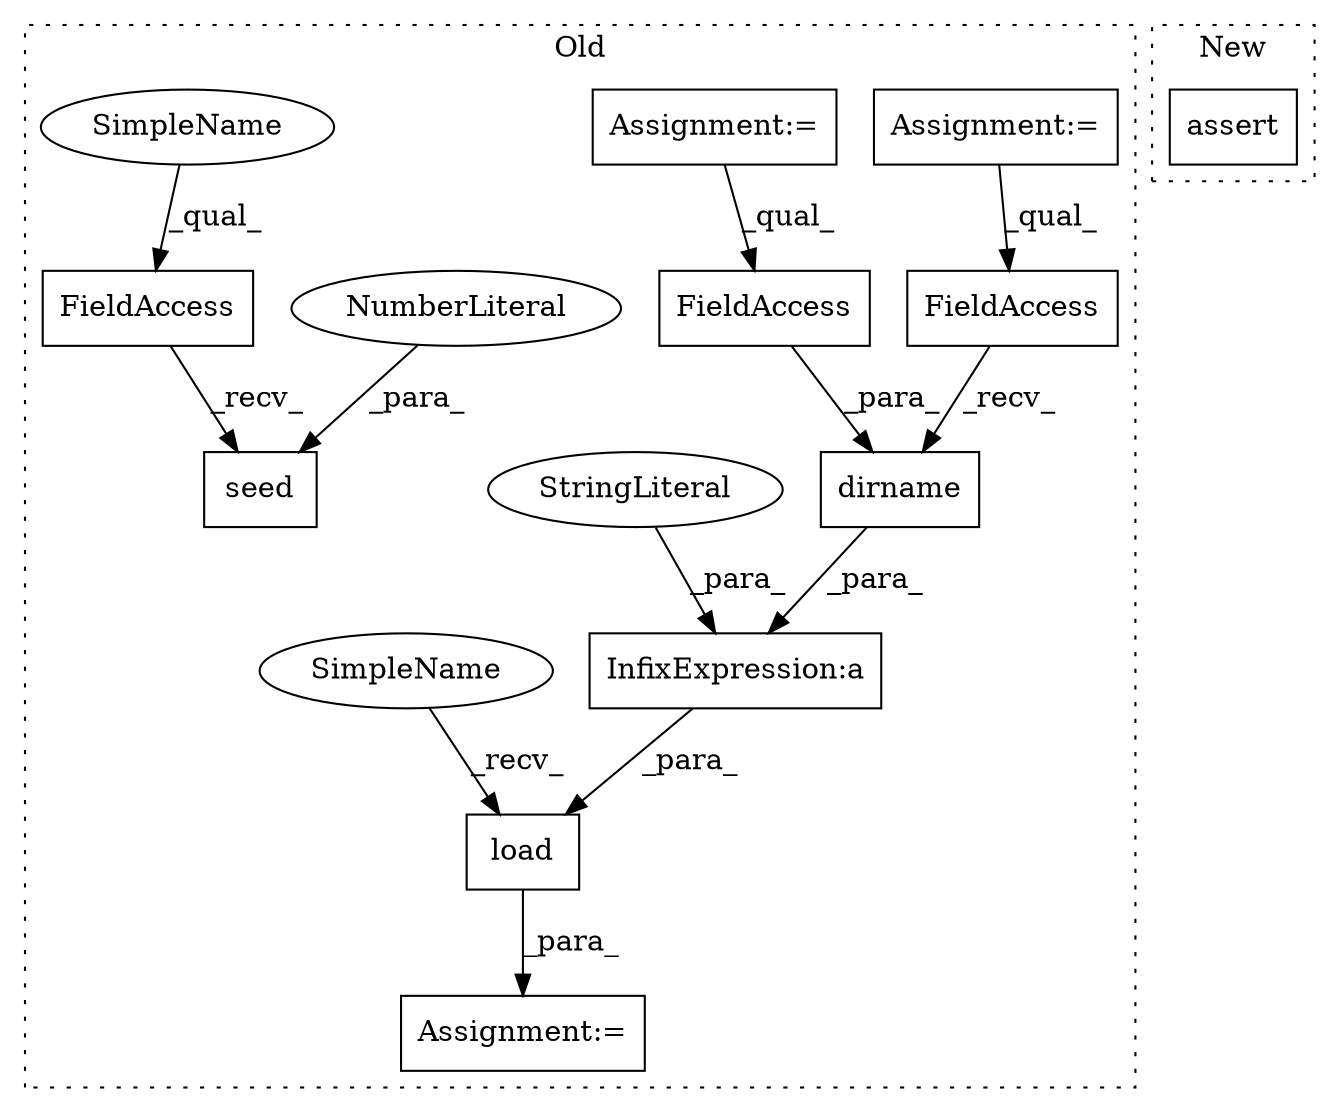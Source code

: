digraph G {
subgraph cluster0 {
1 [label="load" a="32" s="511,581" l="5,1" shape="box"];
3 [label="Assignment:=" a="7" s="504" l="1" shape="box"];
4 [label="Assignment:=" a="7" s="323" l="2" shape="box"];
5 [label="Assignment:=" a="7" s="373" l="8" shape="box"];
6 [label="FieldAccess" a="22" s="387" l="12" shape="box"];
7 [label="InfixExpression:a" a="27" s="550" l="3" shape="box"];
8 [label="seed" a="32" s="400,406" l="5,1" shape="box"];
9 [label="NumberLiteral" a="34" s="405" l="1" shape="ellipse"];
10 [label="FieldAccess" a="22" s="516" l="7" shape="box"];
11 [label="FieldAccess" a="22" s="532" l="17" shape="box"];
12 [label="dirname" a="32" s="524,549" l="8,1" shape="box"];
13 [label="StringLiteral" a="45" s="553" l="28" shape="ellipse"];
14 [label="SimpleName" a="42" s="387" l="5" shape="ellipse"];
15 [label="SimpleName" a="42" s="505" l="5" shape="ellipse"];
label = "Old";
style="dotted";
}
subgraph cluster1 {
2 [label="assert" a="6" s="399" l="7" shape="box"];
label = "New";
style="dotted";
}
1 -> 3 [label="_para_"];
4 -> 10 [label="_qual_"];
5 -> 11 [label="_qual_"];
6 -> 8 [label="_recv_"];
7 -> 1 [label="_para_"];
9 -> 8 [label="_para_"];
10 -> 12 [label="_recv_"];
11 -> 12 [label="_para_"];
12 -> 7 [label="_para_"];
13 -> 7 [label="_para_"];
14 -> 6 [label="_qual_"];
15 -> 1 [label="_recv_"];
}